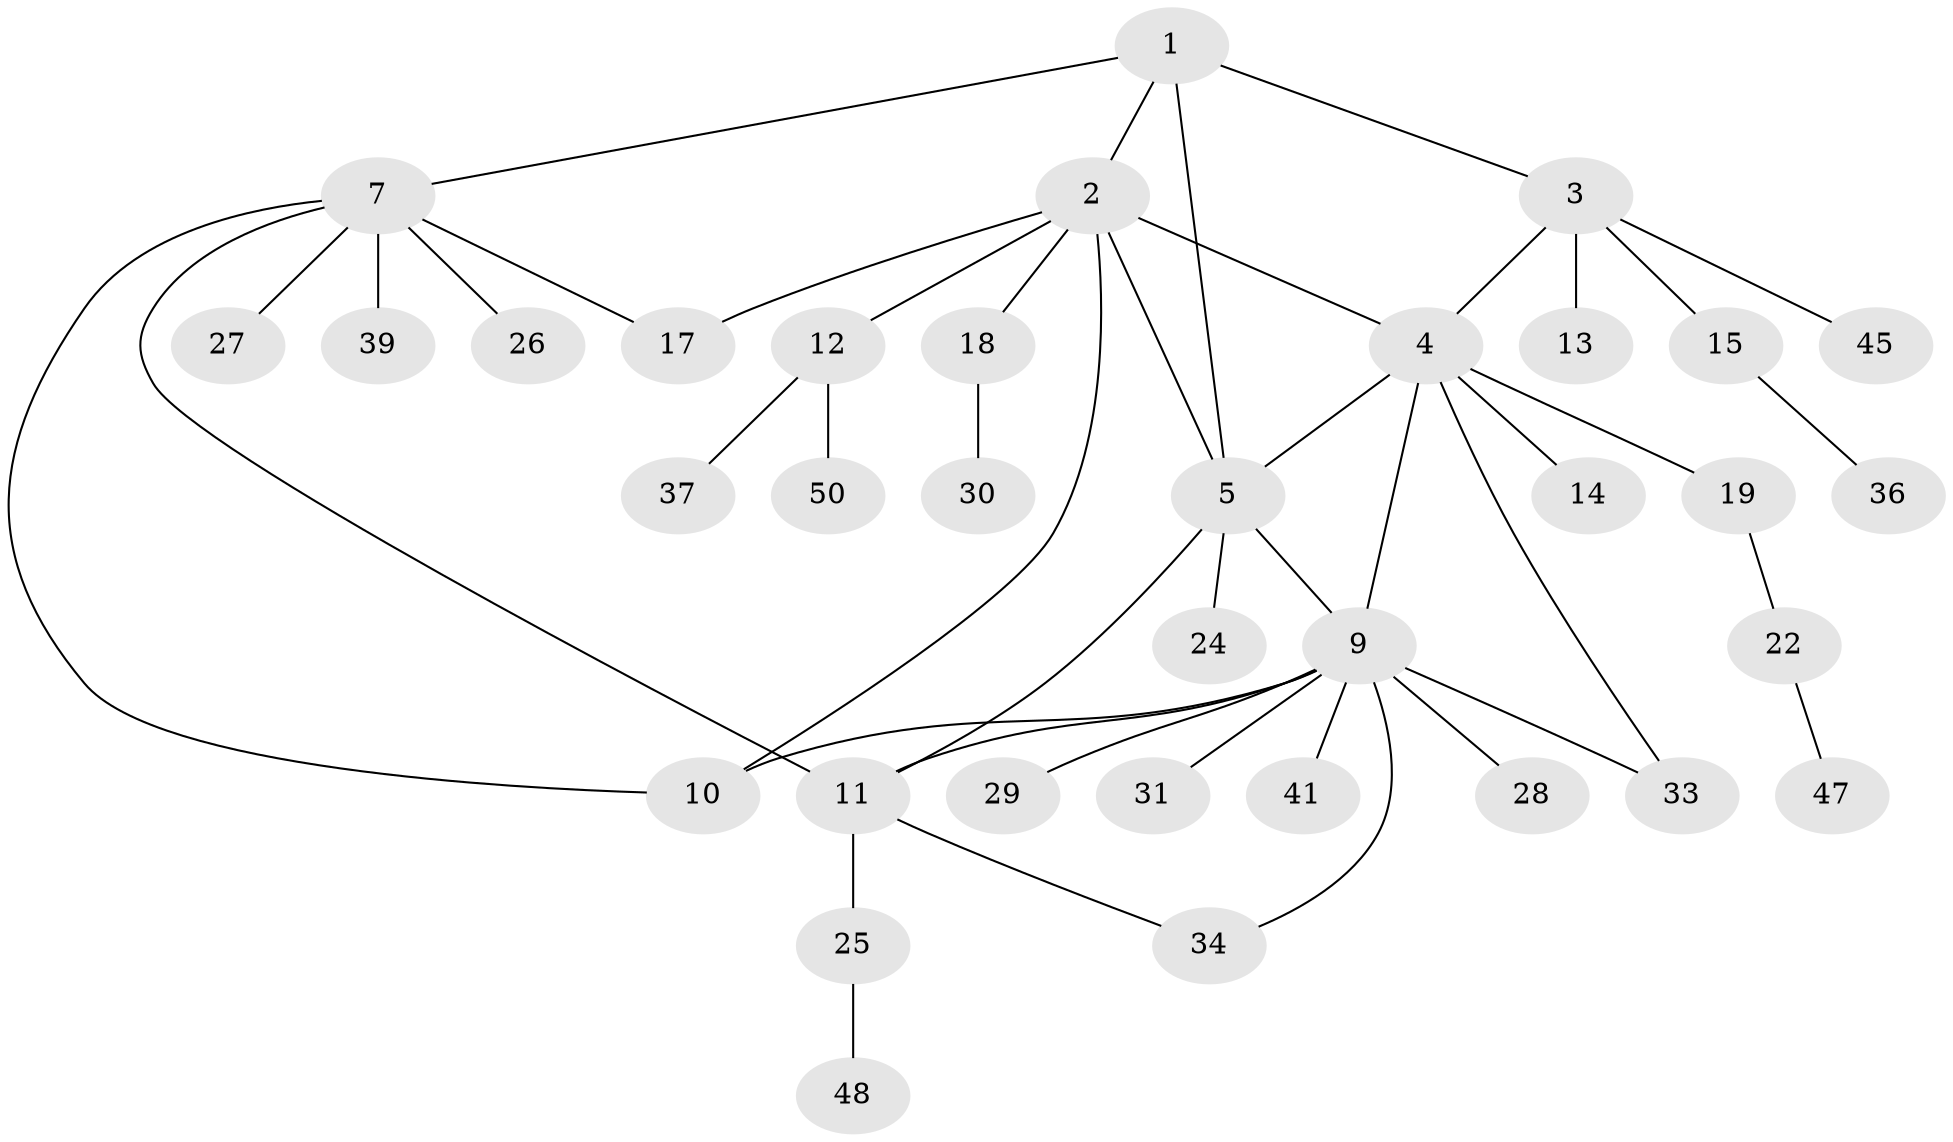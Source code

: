 // Generated by graph-tools (version 1.1) at 2025/52/02/27/25 19:52:21]
// undirected, 35 vertices, 45 edges
graph export_dot {
graph [start="1"]
  node [color=gray90,style=filled];
  1 [super="+8"];
  2 [super="+21"];
  3 [super="+51"];
  4 [super="+6"];
  5 [super="+32"];
  7 [super="+23"];
  9 [super="+43"];
  10;
  11 [super="+16"];
  12 [super="+35"];
  13;
  14;
  15 [super="+46"];
  17;
  18 [super="+20"];
  19 [super="+44"];
  22 [super="+49"];
  24;
  25;
  26;
  27;
  28;
  29;
  30;
  31;
  33 [super="+42"];
  34 [super="+38"];
  36 [super="+40"];
  37;
  39;
  41;
  45;
  47;
  48;
  50;
  1 -- 2;
  1 -- 3;
  1 -- 5;
  1 -- 7;
  2 -- 4;
  2 -- 5;
  2 -- 10;
  2 -- 12;
  2 -- 18;
  2 -- 17;
  3 -- 4;
  3 -- 13;
  3 -- 15;
  3 -- 45;
  4 -- 9;
  4 -- 33;
  4 -- 19;
  4 -- 5;
  4 -- 14;
  5 -- 9;
  5 -- 24;
  5 -- 11;
  7 -- 10;
  7 -- 11;
  7 -- 17;
  7 -- 27;
  7 -- 26;
  7 -- 39;
  9 -- 10;
  9 -- 11;
  9 -- 28;
  9 -- 29;
  9 -- 31;
  9 -- 34;
  9 -- 41;
  9 -- 33;
  11 -- 25;
  11 -- 34;
  12 -- 50;
  12 -- 37;
  15 -- 36;
  18 -- 30;
  19 -- 22;
  22 -- 47;
  25 -- 48;
}
